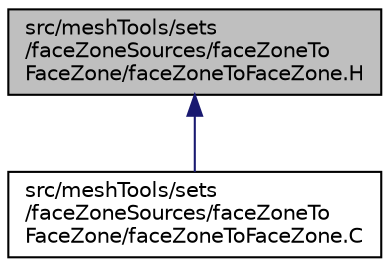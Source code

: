 digraph "src/meshTools/sets/faceZoneSources/faceZoneToFaceZone/faceZoneToFaceZone.H"
{
  bgcolor="transparent";
  edge [fontname="Helvetica",fontsize="10",labelfontname="Helvetica",labelfontsize="10"];
  node [fontname="Helvetica",fontsize="10",shape=record];
  Node1 [label="src/meshTools/sets\l/faceZoneSources/faceZoneTo\lFaceZone/faceZoneToFaceZone.H",height=0.2,width=0.4,color="black", fillcolor="grey75", style="filled", fontcolor="black"];
  Node1 -> Node2 [dir="back",color="midnightblue",fontsize="10",style="solid",fontname="Helvetica"];
  Node2 [label="src/meshTools/sets\l/faceZoneSources/faceZoneTo\lFaceZone/faceZoneToFaceZone.C",height=0.2,width=0.4,color="black",URL="$a07586.html"];
}
